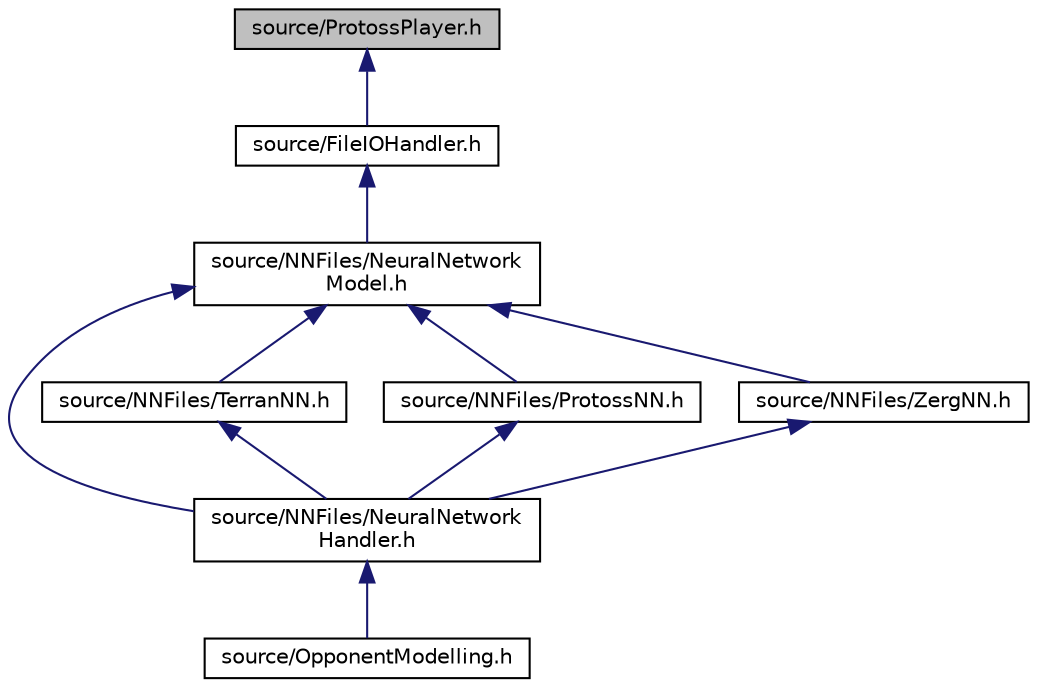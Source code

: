 digraph "source/ProtossPlayer.h"
{
  edge [fontname="Helvetica",fontsize="10",labelfontname="Helvetica",labelfontsize="10"];
  node [fontname="Helvetica",fontsize="10",shape=record];
  Node7 [label="source/ProtossPlayer.h",height=0.2,width=0.4,color="black", fillcolor="grey75", style="filled", fontcolor="black"];
  Node7 -> Node8 [dir="back",color="midnightblue",fontsize="10",style="solid",fontname="Helvetica"];
  Node8 [label="source/FileIOHandler.h",height=0.2,width=0.4,color="black", fillcolor="white", style="filled",URL="$FileIOHandler_8h.html"];
  Node8 -> Node9 [dir="back",color="midnightblue",fontsize="10",style="solid",fontname="Helvetica"];
  Node9 [label="source/NNFiles/NeuralNetwork\lModel.h",height=0.2,width=0.4,color="black", fillcolor="white", style="filled",URL="$NeuralNetworkModel_8h.html"];
  Node9 -> Node10 [dir="back",color="midnightblue",fontsize="10",style="solid",fontname="Helvetica"];
  Node10 [label="source/NNFiles/NeuralNetwork\lHandler.h",height=0.2,width=0.4,color="black", fillcolor="white", style="filled",URL="$NeuralNetworkHandler_8h.html"];
  Node10 -> Node11 [dir="back",color="midnightblue",fontsize="10",style="solid",fontname="Helvetica"];
  Node11 [label="source/OpponentModelling.h",height=0.2,width=0.4,color="black", fillcolor="white", style="filled",URL="$OpponentModelling_8h.html"];
  Node9 -> Node12 [dir="back",color="midnightblue",fontsize="10",style="solid",fontname="Helvetica"];
  Node12 [label="source/NNFiles/TerranNN.h",height=0.2,width=0.4,color="black", fillcolor="white", style="filled",URL="$TerranNN_8h.html"];
  Node12 -> Node10 [dir="back",color="midnightblue",fontsize="10",style="solid",fontname="Helvetica"];
  Node9 -> Node13 [dir="back",color="midnightblue",fontsize="10",style="solid",fontname="Helvetica"];
  Node13 [label="source/NNFiles/ProtossNN.h",height=0.2,width=0.4,color="black", fillcolor="white", style="filled",URL="$ProtossNN_8h.html"];
  Node13 -> Node10 [dir="back",color="midnightblue",fontsize="10",style="solid",fontname="Helvetica"];
  Node9 -> Node14 [dir="back",color="midnightblue",fontsize="10",style="solid",fontname="Helvetica"];
  Node14 [label="source/NNFiles/ZergNN.h",height=0.2,width=0.4,color="black", fillcolor="white", style="filled",URL="$ZergNN_8h.html"];
  Node14 -> Node10 [dir="back",color="midnightblue",fontsize="10",style="solid",fontname="Helvetica"];
}
